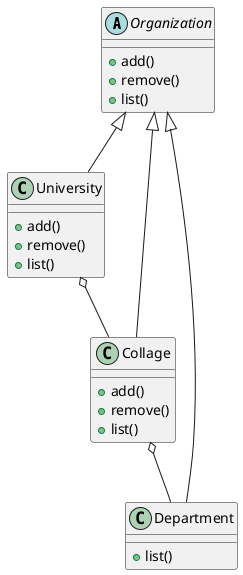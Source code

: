 @startuml

abstract class Organization
class University
class Collage
class Department

Organization <|-- University
Organization <|-- Collage
Organization <|-- Department

University o-- Collage
Collage o-- Department

Organization : +add()
Organization : +remove()
Organization : +list()
University : +add()
University : +remove()
University : +list()
Collage : +add()
Collage : +remove()
Collage : +list()
Department : +list()


@enduml